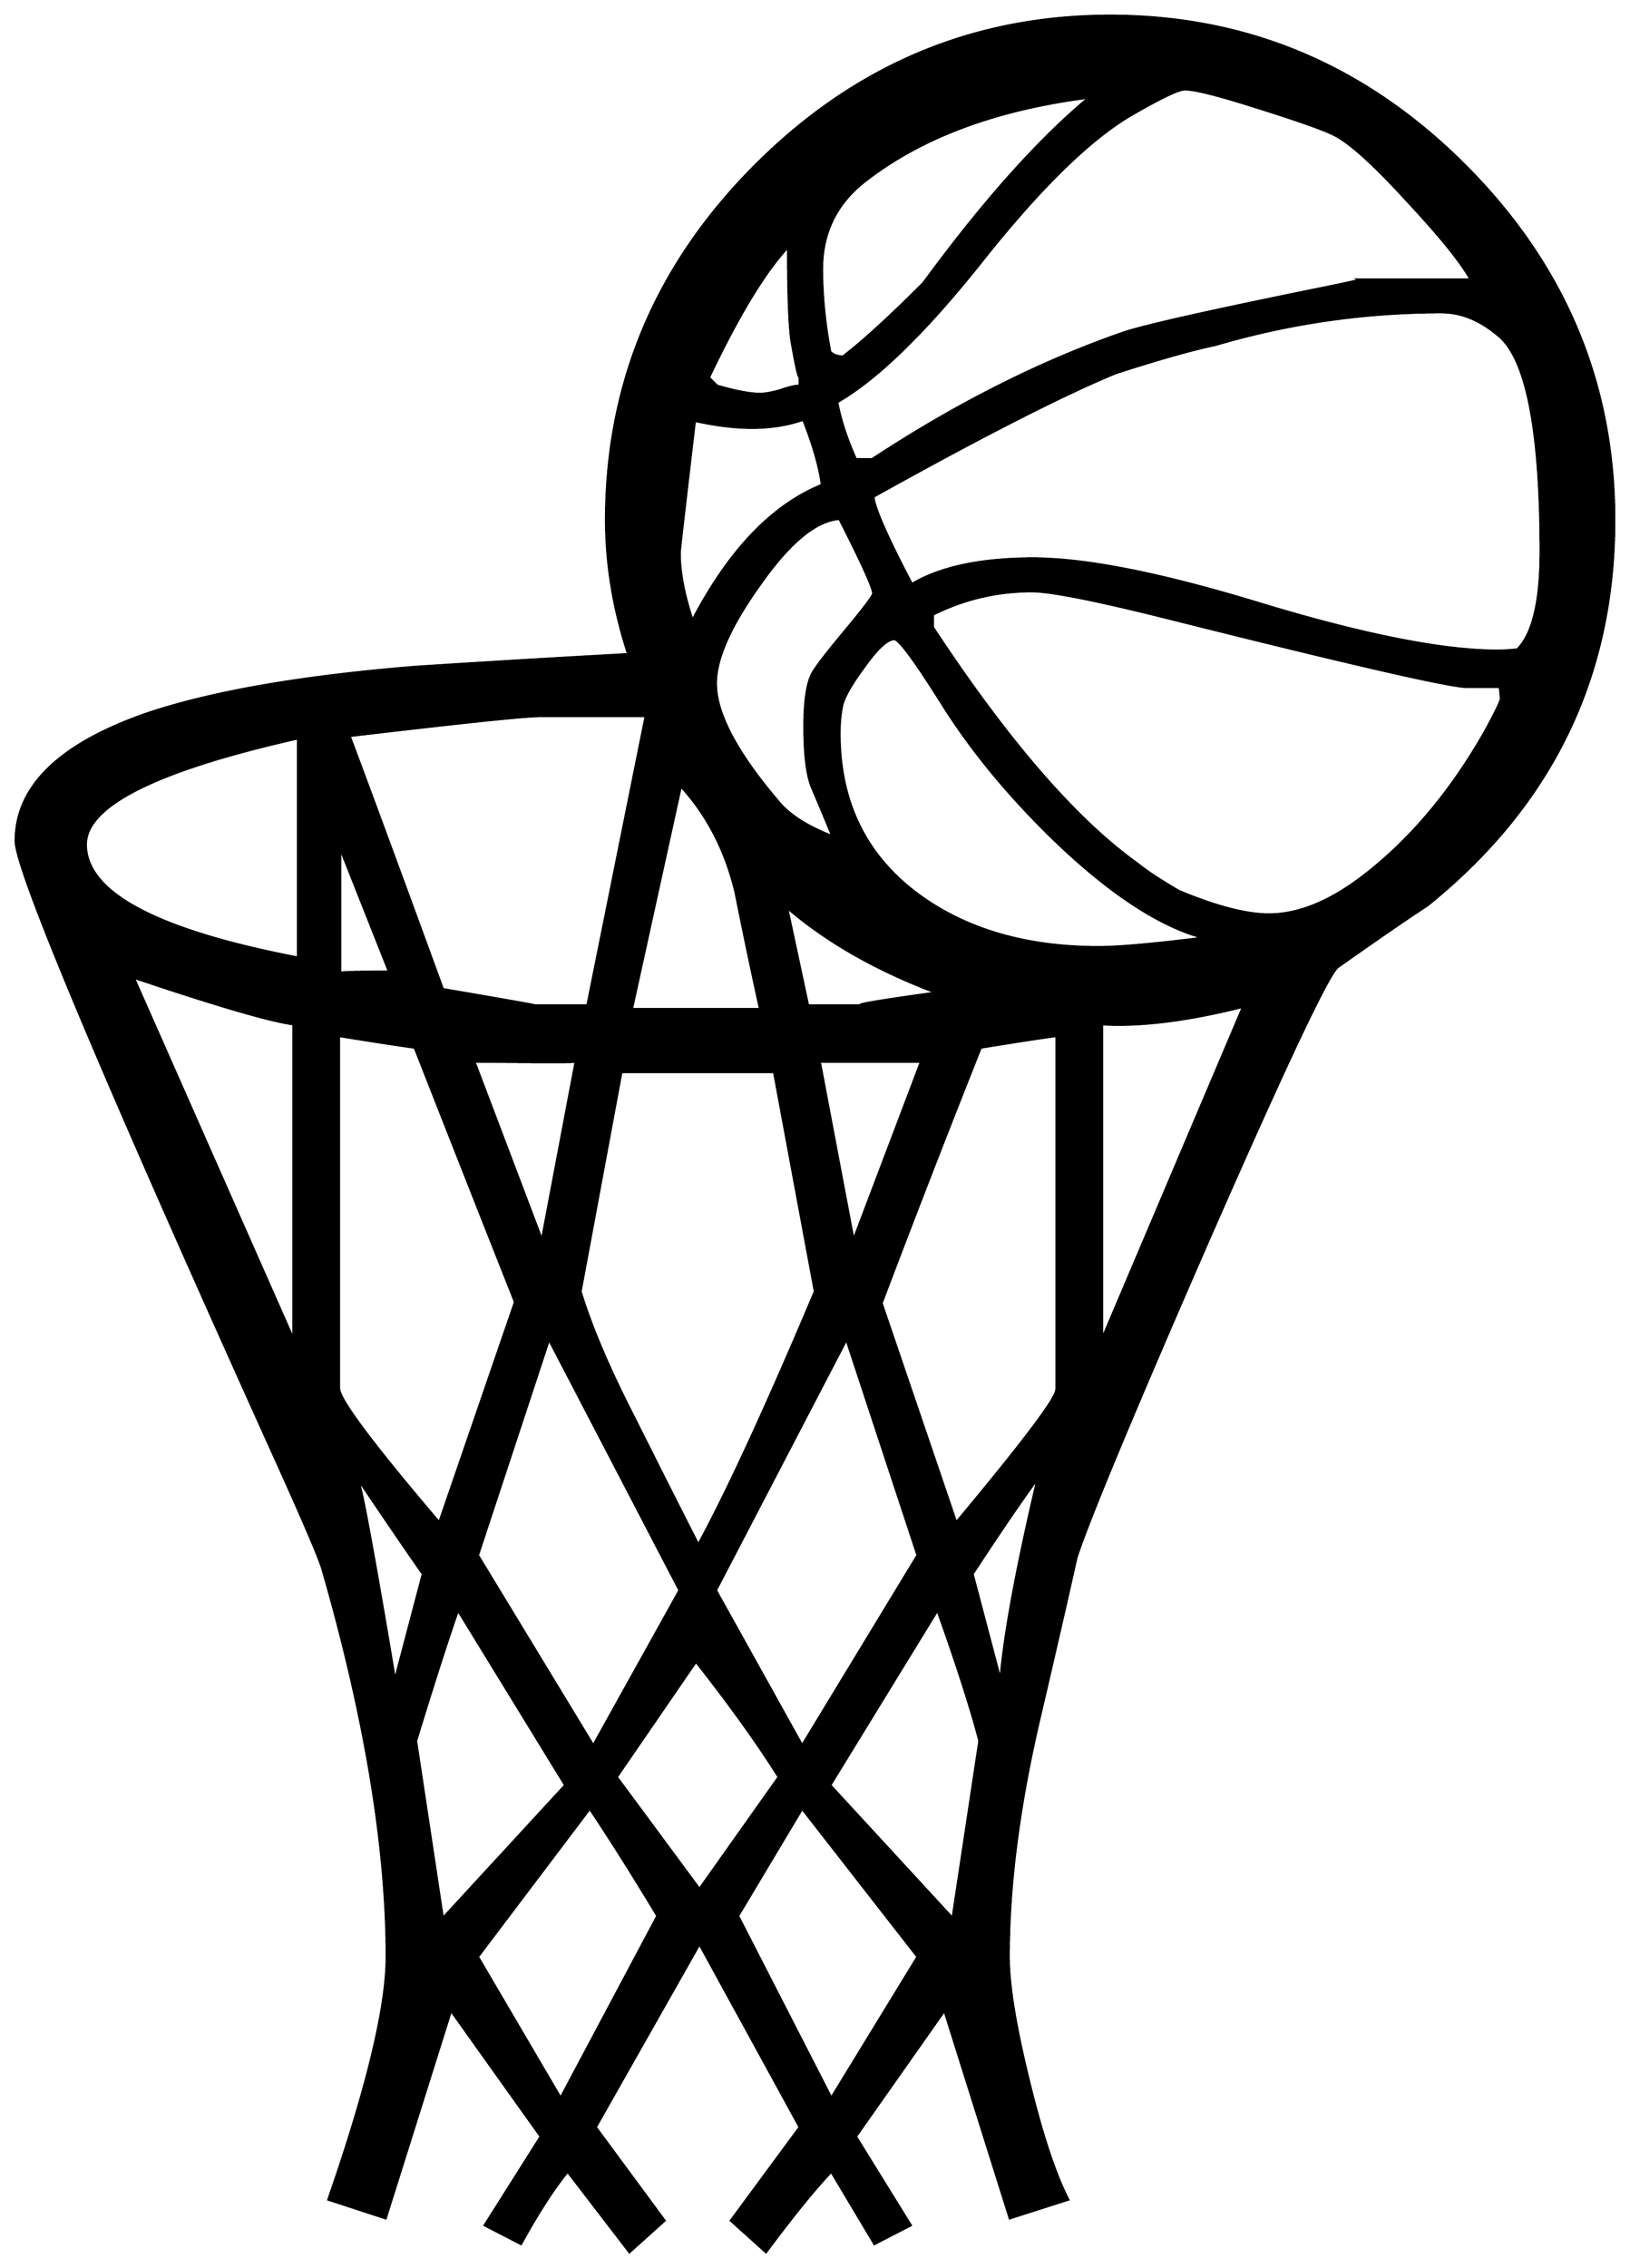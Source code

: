 


\begin{tikzpicture}[y=0.80pt, x=0.80pt, yscale=-1.0, xscale=1.0, inner sep=0pt, outer sep=0pt]
\begin{scope}[shift={(100.0,1734.0)},nonzero rule]
  \path[draw=.,fill=.,line width=1.600pt] (1452.0,-1136.0) ..
    controls (1452.0,-1002.0) and (1398.667,-892.0) ..
    (1292.0,-806.0) .. controls (1274.667,-794.667) and
    (1249.0,-777.0) .. (1215.0,-753.0) .. controls
    (1207.0,-747.0) and (1169.667,-668.0) .. (1103.0,-516.0) ..
    controls (1039.0,-369.333) and (1001.667,-279.667) ..
    (991.0,-247.0) .. controls (984.333,-217.0) and (974.0,-172.0)
    .. (960.0,-112.0) .. controls (942.0,-36.0) and (933.0,33.0)
    .. (933.0,95.0) .. controls (933.0,119.0) and (938.667,154.0)
    .. (950.0,200.0) .. controls (961.333,246.667) and (972.667,281.0)
    .. (984.0,303.0) -- (934.0,319.0) -- (878.0,141.0) --
    (802.0,249.0) -- (849.0,325.0) -- (818.0,341.0) --
    (781.0,279.0) .. controls (767.0,293.667) and (748.333,316.667) ..
    (725.0,348.0) -- (695.0,321.0) -- (754.0,241.0) --
    (668.0,84.0) -- (579.0,241.0) -- (638.0,321.0) --
    (608.0,348.0) -- (555.0,279.0) .. controls (543.0,293.667) and
    (529.667,314.333) .. (515.0,341.0) -- (484.0,325.0) --
    (532.0,249.0) -- (455.0,141.0) -- (399.0,319.0) --
    (350.0,303.0) .. controls (383.333,207.0) and (400.0,137.667) ..
    (400.0,95.0) .. controls (400.0,1.0) and (381.667,-109.667) ..
    (345.0,-237.0) .. controls (342.333,-246.333) and (328.333,-279.0)
    .. (303.0,-335.0) .. controls (155.667,-661.0) and
    (82.0,-836.333) .. (82.0,-861.0) .. controls (82.0,-907.667) and
    (119.333,-944.0) .. (194.0,-970.0) .. controls (249.333,-988.667)
    and (325.667,-1002.0) .. (423.0,-1010.0) .. controls
    (484.333,-1014.0) and (545.667,-1017.667) .. (607.0,-1021.0) ..
    controls (594.333,-1059.667) and (588.0,-1098.0) ..
    (588.0,-1136.0) .. controls (588.0,-1253.333) and
    (630.667,-1354.667) .. (716.0,-1440.0) .. controls
    (801.333,-1525.333) and (902.667,-1568.0) .. (1020.0,-1568.0) ..
    controls (1137.333,-1568.0) and (1238.667,-1525.333) ..
    (1324.0,-1440.0) .. controls (1409.333,-1354.667) and
    (1452.0,-1253.333) .. (1452.0,-1136.0) --
    cycle(1329.0,-1342.0) .. controls (1321.0,-1356.667) and
    (1302.667,-1379.333) .. (1274.0,-1410.0) .. controls
    (1246.0,-1440.667) and (1225.333,-1459.333) .. (1212.0,-1466.0) ..
    controls (1202.667,-1470.667) and (1181.0,-1478.333) ..
    (1147.0,-1489.0) .. controls (1113.667,-1499.667) and
    (1092.667,-1505.0) .. (1084.0,-1505.0) .. controls
    (1078.667,-1505.0) and (1063.333,-1497.667) .. (1038.0,-1483.0) ..
    controls (1002.667,-1462.333) and (960.333,-1421.0) ..
    (911.0,-1359.0) .. controls (862.333,-1297.667) and
    (820.667,-1257.0) .. (786.0,-1237.0) .. controls
    (788.667,-1222.333) and (794.0,-1206.0) .. (802.0,-1188.0) --
    (816.0,-1188.0) .. controls (888.0,-1235.333) and
    (959.333,-1271.333) .. (1030.0,-1296.0) .. controls
    (1046.667,-1302.0) and (1106.0,-1315.333) .. (1208.0,-1336.0) ..
    controls (1227.333,-1340.0) and (1236.0,-1342.0) ..
    (1234.0,-1342.0) -- (1329.0,-1342.0) --
    cycle(1002.0,-1498.0) .. controls (923.333,-1488.0) and
    (860.0,-1464.667) .. (812.0,-1428.0) .. controls
    (786.0,-1408.667) and (773.0,-1383.0) .. (773.0,-1351.0) ..
    controls (773.0,-1328.333) and (775.333,-1304.667) ..
    (780.0,-1280.0) .. controls (782.667,-1277.333) and
    (786.333,-1276.0) .. (791.0,-1276.0) .. controls
    (807.667,-1288.667) and (830.667,-1309.667) .. (860.0,-1339.0) ..
    controls (911.333,-1409.0) and (958.667,-1462.0) ..
    (1002.0,-1498.0) -- cycle(1389.0,-1109.0) .. controls
    (1389.0,-1211.0) and (1377.333,-1272.333) .. (1354.0,-1293.0) ..
    controls (1338.0,-1307.0) and (1321.333,-1314.0) ..
    (1304.0,-1314.0) .. controls (1238.0,-1314.0) and
    (1173.333,-1304.667) .. (1110.0,-1286.0) .. controls
    (1090.667,-1282.0) and (1062.333,-1274.0) .. (1025.0,-1262.0) ..
    controls (979.667,-1243.333) and (910.333,-1208.0) ..
    (817.0,-1156.0) .. controls (817.667,-1146.667) and
    (828.667,-1121.667) .. (850.0,-1081.0) .. controls
    (874.667,-1095.667) and (909.333,-1103.0) .. (954.0,-1103.0) ..
    controls (1000.0,-1103.0) and (1066.333,-1089.667) ..
    (1153.0,-1063.0) .. controls (1239.667,-1037.0) and
    (1306.0,-1024.0) .. (1352.0,-1024.0) .. controls
    (1356.667,-1024.0) and (1362.333,-1024.333) .. (1369.0,-1025.0) ..
    controls (1382.333,-1038.333) and (1389.0,-1066.333) ..
    (1389.0,-1109.0) -- cycle(1355.0,-983.0) -- (1354.0,-993.0)
    .. controls (1354.0,-993.0) and (1344.667,-993.0) ..
    (1326.0,-993.0) .. controls (1311.333,-993.0) and
    (1225.667,-1012.667) .. (1069.0,-1052.0) .. controls
    (1007.667,-1067.333) and (969.0,-1075.0) .. (953.0,-1075.0) ..
    controls (923.0,-1075.0) and (894.667,-1068.333) ..
    (868.0,-1055.0) -- (868.0,-1044.0) .. controls
    (932.0,-946.667) and (990.667,-879.0) .. (1044.0,-841.0) ..
    controls (1051.333,-835.0) and (1063.0,-827.333) ..
    (1079.0,-818.0) .. controls (1111.0,-804.667) and
    (1136.667,-798.0) .. (1156.0,-798.0) .. controls
    (1181.333,-798.0) and (1208.333,-809.0) .. (1237.0,-831.0) ..
    controls (1277.667,-862.333) and (1312.667,-904.0) ..
    (1342.0,-956.0) .. controls (1350.667,-972.0) and
    (1355.0,-981.0) .. (1355.0,-983.0) -- cycle(754.0,-1251.0)
    -- (754.0,-1262.0) .. controls (754.0,-1253.333) and
    (751.667,-1262.333) .. (747.0,-1289.0) .. controls
    (745.0,-1301.667) and (744.0,-1328.667) .. (744.0,-1370.0) ..
    controls (724.0,-1348.667) and (701.333,-1311.333) ..
    (676.0,-1258.0) -- (683.0,-1251.0) .. controls
    (699.0,-1246.333) and (711.333,-1244.0) .. (720.0,-1244.0) ..
    controls (724.0,-1244.0) and (729.667,-1245.0) ..
    (737.0,-1247.0) .. controls (744.333,-1249.667) and
    (750.0,-1251.0) .. (754.0,-1251.0) -- cycle(773.0,-1166.0)
    .. controls (771.0,-1181.333) and (765.667,-1200.0) ..
    (757.0,-1222.0) .. controls (743.667,-1217.333) and
    (729.0,-1215.0) .. (713.0,-1215.0) .. controls
    (698.333,-1215.0) and (682.0,-1217.0) .. (664.0,-1221.0) ..
    controls (655.333,-1147.667) and (651.0,-1110.0) ..
    (651.0,-1108.0) .. controls (651.0,-1091.333) and
    (654.667,-1072.0) .. (662.0,-1050.0) .. controls
    (693.333,-1110.0) and (730.333,-1148.667) .. (773.0,-1166.0) --
    cycle(1100.0,-778.0) .. controls (1062.667,-788.0) and
    (1020.333,-815.667) .. (973.0,-861.0) .. controls (933.0,-899.667)
    and (900.333,-939.333) .. (875.0,-980.0) .. controls
    (852.333,-1016.0) and (839.0,-1034.0) .. (835.0,-1034.0) ..
    controls (829.0,-1034.0) and (820.333,-1026.0) ..
    (809.0,-1010.0) .. controls (797.667,-994.667) and
    (791.333,-983.333) .. (790.0,-976.0) .. controls (788.667,-969.333)
    and (788.0,-961.667) .. (788.0,-953.0) .. controls
    (788.0,-893.667) and (811.0,-847.333) .. (857.0,-814.0) ..
    controls (897.667,-784.667) and (948.667,-770.0) ..
    (1010.0,-770.0) .. controls (1027.333,-770.0) and
    (1057.333,-772.667) .. (1100.0,-778.0) -- cycle(817.0,-1073.0)
    .. controls (817.0,-1077.667) and (807.333,-1099.0) ..
    (788.0,-1137.0) .. controls (768.0,-1135.667) and
    (745.333,-1117.0) .. (720.0,-1081.0) .. controls
    (694.667,-1045.667) and (682.0,-1017.333) .. (682.0,-996.0) ..
    controls (682.0,-970.0) and (700.333,-935.667) .. (737.0,-893.0)
    .. controls (746.333,-882.333) and (761.333,-873.0) ..
    (782.0,-865.0) .. controls (776.0,-879.667) and (770.0,-894.0)
    .. (764.0,-908.0) .. controls (760.0,-918.667) and
    (758.0,-935.667) .. (758.0,-959.0) .. controls (758.0,-979.667)
    and (760.0,-994.333) .. (764.0,-1003.0) .. controls
    (766.0,-1007.667) and (775.333,-1020.0) .. (792.0,-1040.0) ..
    controls (808.667,-1060.0) and (817.0,-1071.0) ..
    (817.0,-1073.0) -- cycle(1134.0,-719.0) .. controls
    (1086.0,-707.0) and (1045.667,-702.0) .. (1013.0,-704.0) --
    (1013.0,-434.0) -- (1134.0,-719.0) -- cycle(871.0,-731.0) ..
    controls (819.667,-750.333) and (777.0,-774.667) .. (743.0,-804.0)
    -- (761.0,-720.0) -- (809.0,-720.0) .. controls
    (797.0,-720.0) and (817.667,-723.667) .. (871.0,-731.0) --
    cycle(720.0,-717.0) .. controls (712.667,-750.333) and
    (705.667,-783.667) .. (699.0,-817.0) .. controls (690.333,-853.0)
    and (674.667,-883.333) .. (652.0,-908.0) -- (610.0,-717.0) --
    (720.0,-717.0) -- cycle(858.0,-672.0) .. controls
    (800.0,-672.0) and (771.0,-672.0) .. (771.0,-672.0) --
    (800.0,-519.0) -- (858.0,-672.0) -- cycle(974.0,-391.0) --
    (974.0,-694.0) .. controls (959.333,-692.0) and (937.667,-688.667)
    .. (909.0,-684.0) .. controls (880.333,-612.0) and
    (852.0,-539.0) .. (824.0,-465.0) -- (888.0,-277.0) ..
    controls (945.333,-345.667) and (974.0,-383.667) .. (974.0,-391.0)
    -- cycle(622.0,-968.0) -- (530.0,-968.0) .. controls
    (518.0,-968.0) and (464.0,-962.333) .. (368.0,-951.0) ..
    controls (386.0,-903.0) and (412.667,-830.667) .. (448.0,-734.0)
    .. controls (502.667,-724.667) and (529.0,-720.0) ..
    (527.0,-720.0) -- (572.0,-720.0) -- (622.0,-968.0) --
    cycle(402.0,-749.0) -- (360.0,-855.0) -- (360.0,-748.0) ..
    controls (362.667,-748.667) and (376.667,-749.0) .. (402.0,-749.0)
    -- cycle(958.0,-315.0) .. controls (944.667,-297.0) and
    (926.0,-269.667) .. (902.0,-233.0) -- (926.0,-142.0) ..
    controls (929.333,-181.333) and (940.0,-239.0) .. (958.0,-315.0)
    -- cycle(767.0,-475.0) -- (732.0,-663.0) -- (601.0,-663.0)
    -- (566.0,-475.0) .. controls (575.333,-444.333) and
    (591.0,-407.667) .. (613.0,-365.0) .. controls (631.0,-329.0)
    and (649.0,-293.333) .. (667.0,-258.0) .. controls
    (692.333,-304.667) and (725.667,-377.0) .. (767.0,-475.0) --
    cycle(562.0,-672.0) .. controls (559.333,-671.333) and
    (534.333,-671.333) .. (487.0,-672.0) -- (475.0,-672.0) --
    (533.0,-519.0) -- (562.0,-672.0) -- cycle(324.0,-761.0) --
    (324.0,-949.0) .. controls (202.667,-921.667) and (142.0,-891.333)
    .. (142.0,-858.0) .. controls (142.0,-816.667) and
    (202.667,-784.333) .. (324.0,-761.0) -- cycle(855.0,-249.0) --
    (794.0,-434.0) -- (682.0,-219.0) -- (756.0,-86.0) --
    (855.0,-249.0) -- cycle(510.0,-466.0) .. controls
    (490.667,-514.667) and (462.0,-587.333) .. (424.0,-684.0) ..
    controls (409.333,-686.0) and (387.667,-689.333) .. (359.0,-694.0)
    -- (359.0,-392.0) .. controls (359.0,-382.667) and
    (387.667,-344.333) .. (445.0,-277.0) -- (510.0,-466.0) --
    cycle(908.0,-90.0) .. controls (900.667,-118.0) and
    (888.667,-155.333) .. (872.0,-202.0) -- (780.0,-52.0) --
    (885.0,62.0) -- (908.0,-90.0) -- cycle(320.0,-434.0) --
    (320.0,-704.0) .. controls (300.0,-706.667) and (254.333,-720.0)
    .. (183.0,-744.0) -- (320.0,-434.0) -- cycle(651.0,-219.0)
    -- (539.0,-434.0) -- (478.0,-249.0) -- (577.0,-86.0) --
    (651.0,-219.0) -- cycle(736.0,-59.0) .. controls
    (718.0,-87.667) and (694.333,-120.667) .. (665.0,-158.0) --
    (597.0,-59.0) -- (668.0,37.0) -- (736.0,-59.0) --
    cycle(855.0,95.0) -- (756.0,-32.0) -- (701.0,60.0) --
    (781.0,216.0) -- (855.0,95.0) -- cycle(431.0,-233.0) ..
    controls (418.333,-251.0) and (399.667,-278.333) .. (375.0,-315.0)
    .. controls (378.333,-307.0) and (389.0,-249.333) ..
    (407.0,-142.0) -- (431.0,-233.0) -- cycle(553.0,-52.0) --
    (461.0,-202.0) .. controls (452.333,-177.333) and (440.333,-140.0)
    .. (425.0,-90.0) -- (448.0,62.0) -- (553.0,-52.0) --
    cycle(632.0,60.0) .. controls (612.0,26.667) and (592.667,-4.0)
    .. (574.0,-32.0) -- (478.0,95.0) -- (549.0,216.0) --
    (632.0,60.0) -- cycle;
\end{scope}

\end{tikzpicture}

